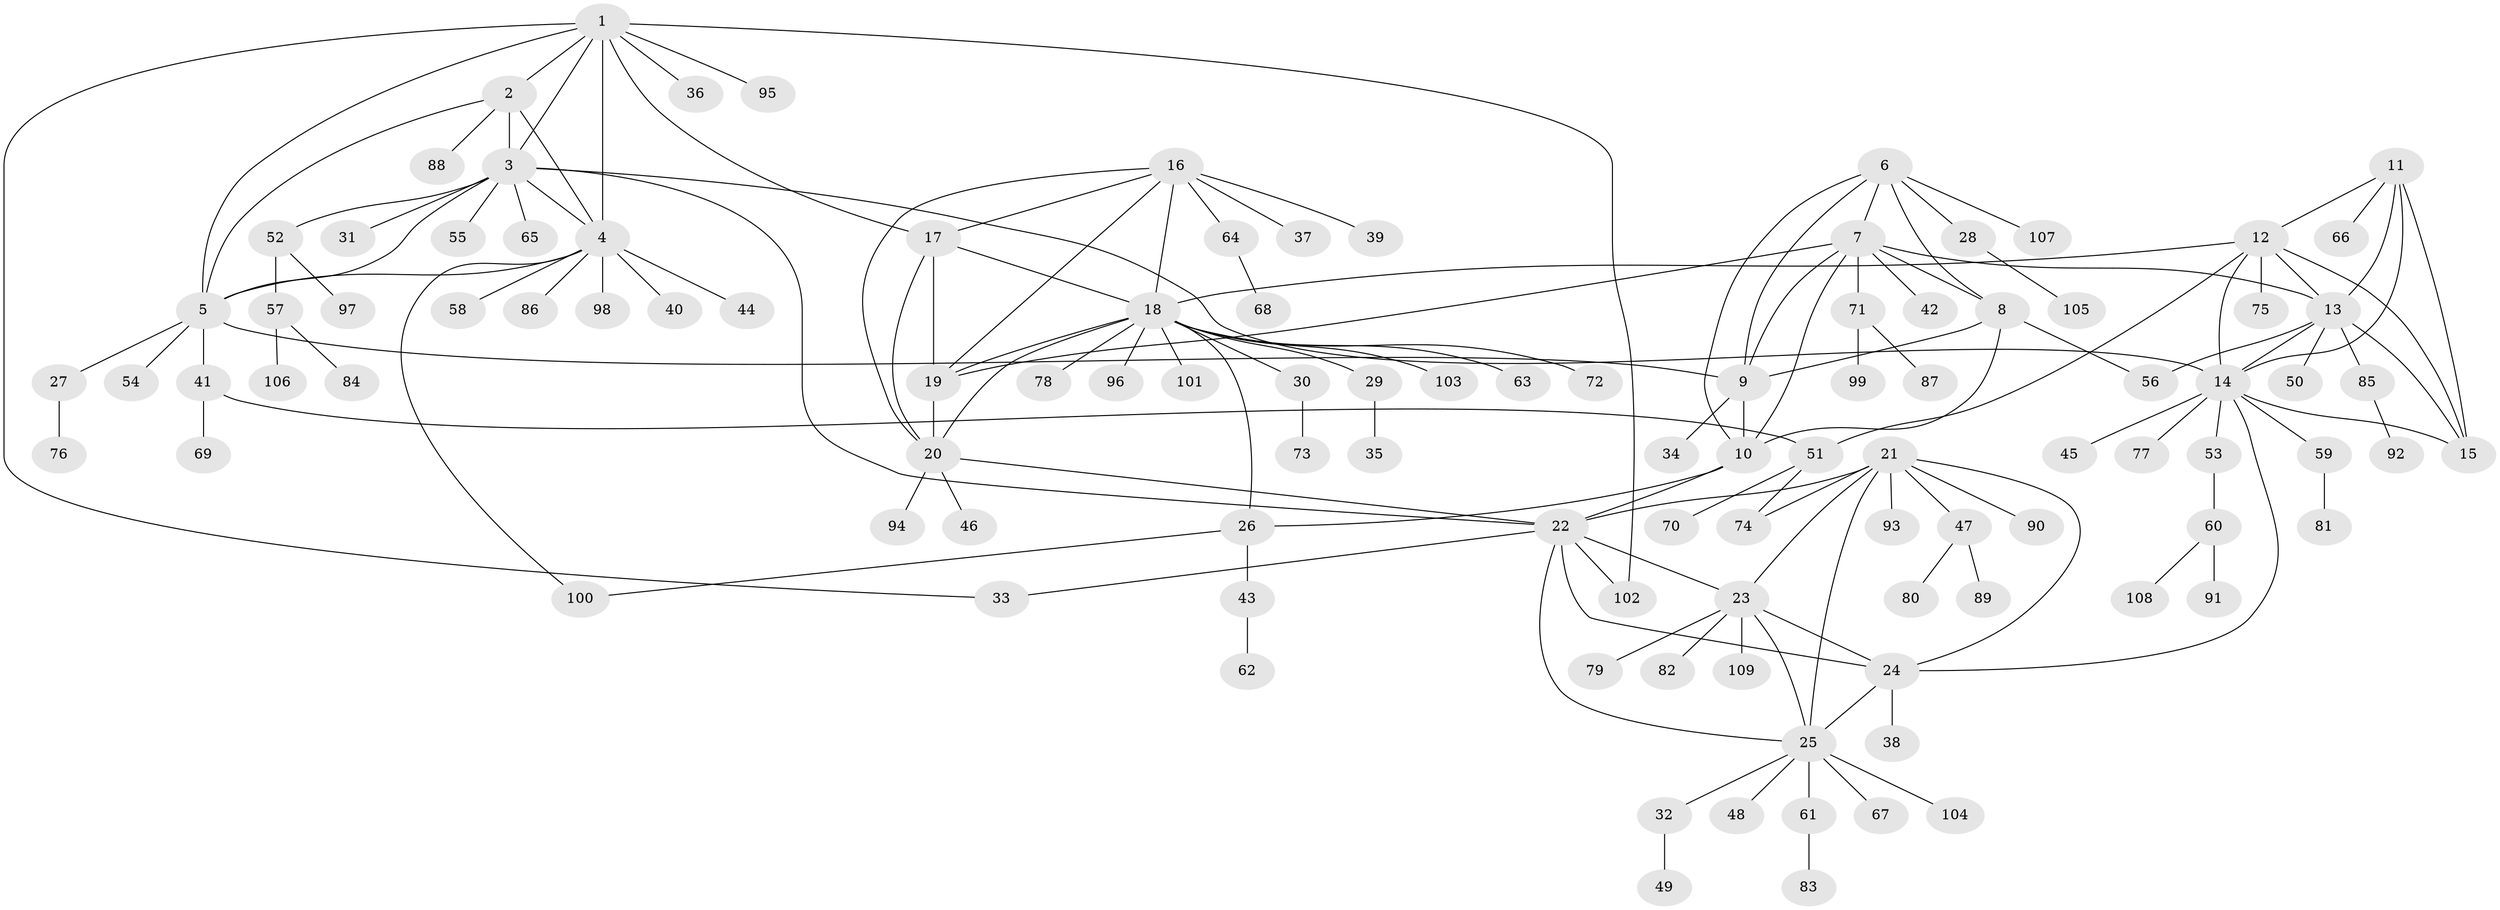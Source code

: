 // Generated by graph-tools (version 1.1) at 2025/02/03/09/25 03:02:37]
// undirected, 109 vertices, 151 edges
graph export_dot {
graph [start="1"]
  node [color=gray90,style=filled];
  1;
  2;
  3;
  4;
  5;
  6;
  7;
  8;
  9;
  10;
  11;
  12;
  13;
  14;
  15;
  16;
  17;
  18;
  19;
  20;
  21;
  22;
  23;
  24;
  25;
  26;
  27;
  28;
  29;
  30;
  31;
  32;
  33;
  34;
  35;
  36;
  37;
  38;
  39;
  40;
  41;
  42;
  43;
  44;
  45;
  46;
  47;
  48;
  49;
  50;
  51;
  52;
  53;
  54;
  55;
  56;
  57;
  58;
  59;
  60;
  61;
  62;
  63;
  64;
  65;
  66;
  67;
  68;
  69;
  70;
  71;
  72;
  73;
  74;
  75;
  76;
  77;
  78;
  79;
  80;
  81;
  82;
  83;
  84;
  85;
  86;
  87;
  88;
  89;
  90;
  91;
  92;
  93;
  94;
  95;
  96;
  97;
  98;
  99;
  100;
  101;
  102;
  103;
  104;
  105;
  106;
  107;
  108;
  109;
  1 -- 2;
  1 -- 3;
  1 -- 4;
  1 -- 5;
  1 -- 17;
  1 -- 33;
  1 -- 36;
  1 -- 95;
  1 -- 102;
  2 -- 3;
  2 -- 4;
  2 -- 5;
  2 -- 88;
  3 -- 4;
  3 -- 5;
  3 -- 14;
  3 -- 22;
  3 -- 31;
  3 -- 52;
  3 -- 55;
  3 -- 65;
  4 -- 5;
  4 -- 40;
  4 -- 44;
  4 -- 58;
  4 -- 86;
  4 -- 98;
  4 -- 100;
  5 -- 9;
  5 -- 27;
  5 -- 41;
  5 -- 54;
  6 -- 7;
  6 -- 8;
  6 -- 9;
  6 -- 10;
  6 -- 28;
  6 -- 107;
  7 -- 8;
  7 -- 9;
  7 -- 10;
  7 -- 13;
  7 -- 19;
  7 -- 42;
  7 -- 71;
  8 -- 9;
  8 -- 10;
  8 -- 56;
  9 -- 10;
  9 -- 34;
  10 -- 22;
  10 -- 26;
  11 -- 12;
  11 -- 13;
  11 -- 14;
  11 -- 15;
  11 -- 66;
  12 -- 13;
  12 -- 14;
  12 -- 15;
  12 -- 18;
  12 -- 51;
  12 -- 75;
  13 -- 14;
  13 -- 15;
  13 -- 50;
  13 -- 56;
  13 -- 85;
  14 -- 15;
  14 -- 24;
  14 -- 45;
  14 -- 53;
  14 -- 59;
  14 -- 77;
  16 -- 17;
  16 -- 18;
  16 -- 19;
  16 -- 20;
  16 -- 37;
  16 -- 39;
  16 -- 64;
  17 -- 18;
  17 -- 19;
  17 -- 20;
  18 -- 19;
  18 -- 20;
  18 -- 26;
  18 -- 29;
  18 -- 30;
  18 -- 63;
  18 -- 72;
  18 -- 78;
  18 -- 96;
  18 -- 101;
  18 -- 103;
  19 -- 20;
  20 -- 22;
  20 -- 46;
  20 -- 94;
  21 -- 22;
  21 -- 23;
  21 -- 24;
  21 -- 25;
  21 -- 47;
  21 -- 74;
  21 -- 90;
  21 -- 93;
  22 -- 23;
  22 -- 24;
  22 -- 25;
  22 -- 33;
  22 -- 102;
  23 -- 24;
  23 -- 25;
  23 -- 79;
  23 -- 82;
  23 -- 109;
  24 -- 25;
  24 -- 38;
  25 -- 32;
  25 -- 48;
  25 -- 61;
  25 -- 67;
  25 -- 104;
  26 -- 43;
  26 -- 100;
  27 -- 76;
  28 -- 105;
  29 -- 35;
  30 -- 73;
  32 -- 49;
  41 -- 51;
  41 -- 69;
  43 -- 62;
  47 -- 80;
  47 -- 89;
  51 -- 70;
  51 -- 74;
  52 -- 57;
  52 -- 97;
  53 -- 60;
  57 -- 84;
  57 -- 106;
  59 -- 81;
  60 -- 91;
  60 -- 108;
  61 -- 83;
  64 -- 68;
  71 -- 87;
  71 -- 99;
  85 -- 92;
}
